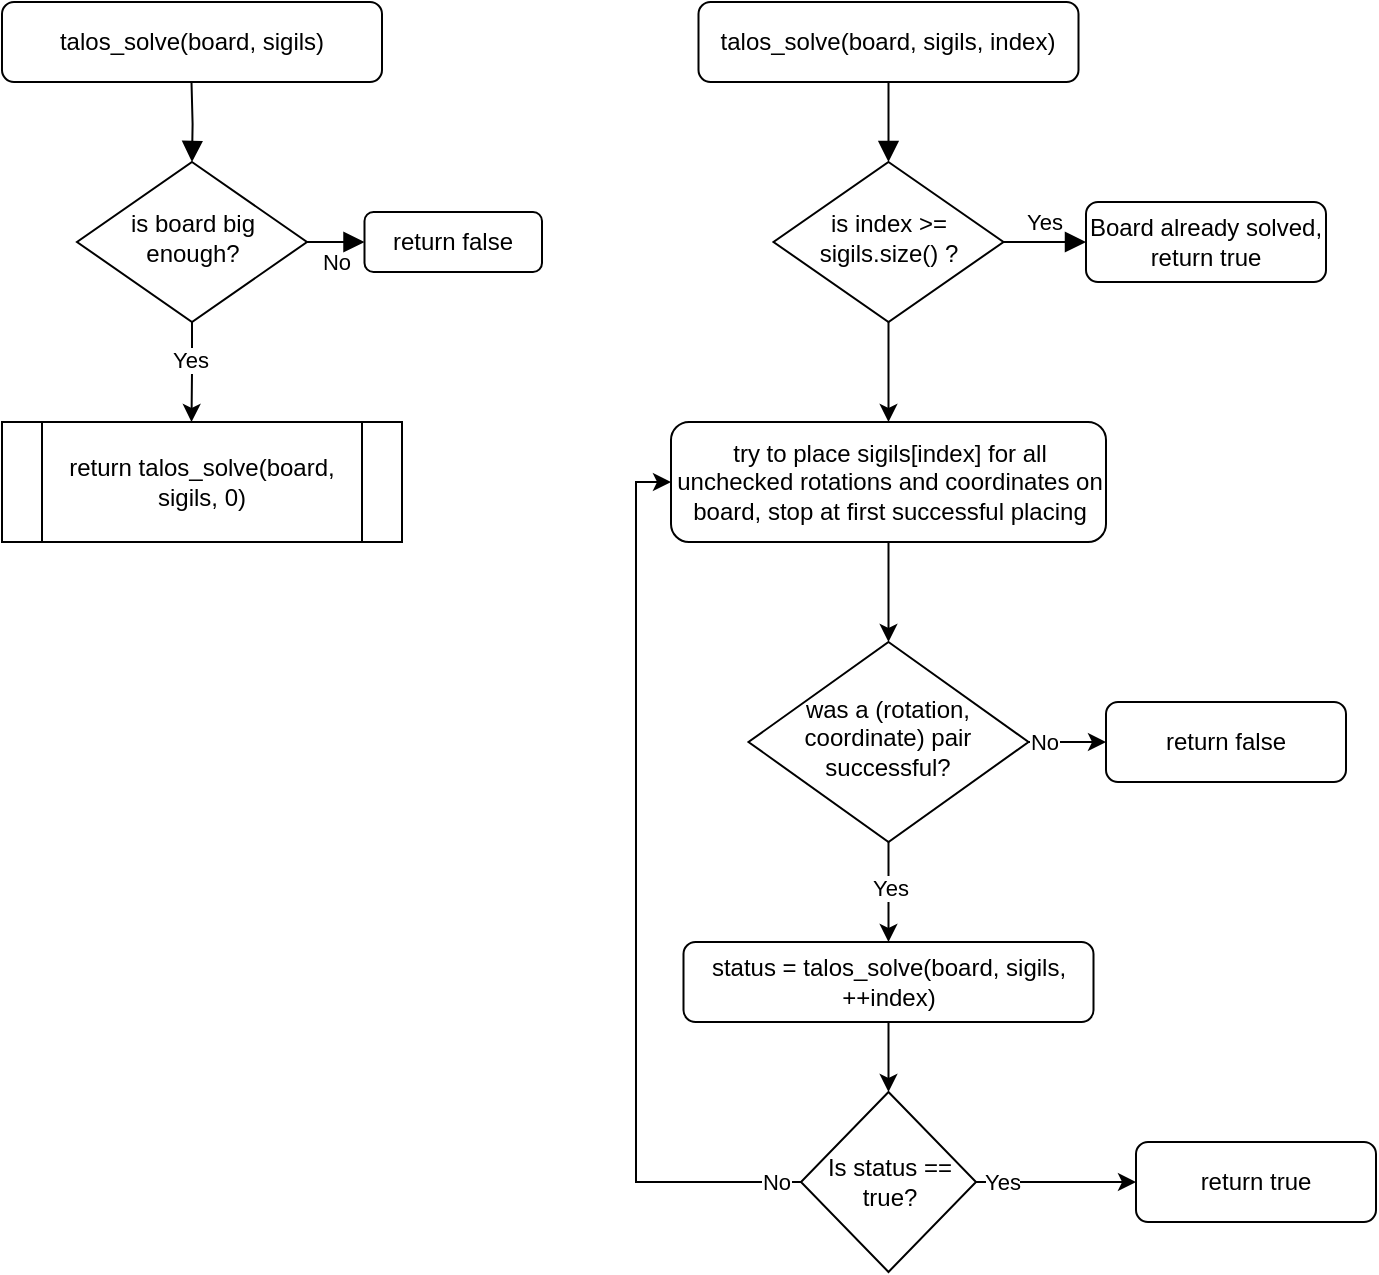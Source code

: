 <mxfile version="24.2.5" type="device">
  <diagram id="C5RBs43oDa-KdzZeNtuy" name="Page-1">
    <mxGraphModel dx="1687" dy="1020" grid="1" gridSize="10" guides="1" tooltips="1" connect="1" arrows="1" fold="1" page="1" pageScale="1" pageWidth="827" pageHeight="1169" math="0" shadow="0">
      <root>
        <mxCell id="WIyWlLk6GJQsqaUBKTNV-0" />
        <mxCell id="WIyWlLk6GJQsqaUBKTNV-1" parent="WIyWlLk6GJQsqaUBKTNV-0" />
        <mxCell id="WIyWlLk6GJQsqaUBKTNV-3" value="talos_solve(board, sigils)" style="rounded=1;whiteSpace=wrap;html=1;fontSize=12;glass=0;strokeWidth=1;shadow=0;" parent="WIyWlLk6GJQsqaUBKTNV-1" vertex="1">
          <mxGeometry x="80" y="50" width="190" height="40" as="geometry" />
        </mxCell>
        <mxCell id="otkN7rUzamcWUnGczqrl-4" value="Yes" style="edgeStyle=orthogonalEdgeStyle;rounded=0;html=1;jettySize=auto;orthogonalLoop=1;fontSize=11;endArrow=block;endFill=1;endSize=8;strokeWidth=1;shadow=0;labelBackgroundColor=none;" parent="WIyWlLk6GJQsqaUBKTNV-1" source="otkN7rUzamcWUnGczqrl-5" target="otkN7rUzamcWUnGczqrl-6" edge="1">
          <mxGeometry y="10" relative="1" as="geometry">
            <mxPoint as="offset" />
          </mxGeometry>
        </mxCell>
        <mxCell id="otkN7rUzamcWUnGczqrl-32" style="edgeStyle=orthogonalEdgeStyle;rounded=0;orthogonalLoop=1;jettySize=auto;html=1;entryX=0.5;entryY=0;entryDx=0;entryDy=0;" parent="WIyWlLk6GJQsqaUBKTNV-1" source="otkN7rUzamcWUnGczqrl-5" target="otkN7rUzamcWUnGczqrl-16" edge="1">
          <mxGeometry relative="1" as="geometry" />
        </mxCell>
        <mxCell id="otkN7rUzamcWUnGczqrl-5" value="is index &amp;gt;= sigils.size() ?" style="rhombus;whiteSpace=wrap;html=1;shadow=0;fontFamily=Helvetica;fontSize=12;align=center;strokeWidth=1;spacing=6;spacingTop=-4;" parent="WIyWlLk6GJQsqaUBKTNV-1" vertex="1">
          <mxGeometry x="465.75" y="130" width="115" height="80" as="geometry" />
        </mxCell>
        <mxCell id="otkN7rUzamcWUnGczqrl-6" value="Board already solved, return true" style="rounded=1;whiteSpace=wrap;html=1;fontSize=12;glass=0;strokeWidth=1;shadow=0;" parent="WIyWlLk6GJQsqaUBKTNV-1" vertex="1">
          <mxGeometry x="622" y="150" width="120" height="40" as="geometry" />
        </mxCell>
        <mxCell id="otkN7rUzamcWUnGczqrl-27" style="edgeStyle=orthogonalEdgeStyle;rounded=0;orthogonalLoop=1;jettySize=auto;html=1;entryX=0.5;entryY=0;entryDx=0;entryDy=0;" parent="WIyWlLk6GJQsqaUBKTNV-1" source="otkN7rUzamcWUnGczqrl-9" target="otkN7rUzamcWUnGczqrl-10" edge="1">
          <mxGeometry relative="1" as="geometry" />
        </mxCell>
        <mxCell id="otkN7rUzamcWUnGczqrl-28" value="Yes" style="edgeLabel;html=1;align=center;verticalAlign=middle;resizable=0;points=[];" parent="otkN7rUzamcWUnGczqrl-27" vertex="1" connectable="0">
          <mxGeometry x="-0.088" relative="1" as="geometry">
            <mxPoint as="offset" />
          </mxGeometry>
        </mxCell>
        <mxCell id="otkN7rUzamcWUnGczqrl-29" style="edgeStyle=orthogonalEdgeStyle;rounded=0;orthogonalLoop=1;jettySize=auto;html=1;entryX=0;entryY=0.5;entryDx=0;entryDy=0;" parent="WIyWlLk6GJQsqaUBKTNV-1" source="otkN7rUzamcWUnGczqrl-9" target="otkN7rUzamcWUnGczqrl-11" edge="1">
          <mxGeometry relative="1" as="geometry" />
        </mxCell>
        <mxCell id="otkN7rUzamcWUnGczqrl-30" value="No" style="edgeLabel;html=1;align=center;verticalAlign=middle;resizable=0;points=[];" parent="otkN7rUzamcWUnGczqrl-29" vertex="1" connectable="0">
          <mxGeometry x="-0.651" relative="1" as="geometry">
            <mxPoint as="offset" />
          </mxGeometry>
        </mxCell>
        <mxCell id="otkN7rUzamcWUnGczqrl-9" value="was a (rotation, coordinate) pair successful?" style="rhombus;whiteSpace=wrap;html=1;shadow=0;fontFamily=Helvetica;fontSize=12;align=center;strokeWidth=1;spacing=6;spacingTop=-4;" parent="WIyWlLk6GJQsqaUBKTNV-1" vertex="1">
          <mxGeometry x="453.25" y="370" width="140" height="100" as="geometry" />
        </mxCell>
        <mxCell id="otkN7rUzamcWUnGczqrl-21" style="edgeStyle=orthogonalEdgeStyle;rounded=0;orthogonalLoop=1;jettySize=auto;html=1;exitX=0.5;exitY=1;exitDx=0;exitDy=0;entryX=0.5;entryY=0;entryDx=0;entryDy=0;" parent="WIyWlLk6GJQsqaUBKTNV-1" source="otkN7rUzamcWUnGczqrl-10" target="otkN7rUzamcWUnGczqrl-18" edge="1">
          <mxGeometry relative="1" as="geometry" />
        </mxCell>
        <mxCell id="otkN7rUzamcWUnGczqrl-10" value="status = talos_solve(board, sigils, ++index)" style="rounded=1;whiteSpace=wrap;html=1;fontSize=12;glass=0;strokeWidth=1;shadow=0;" parent="WIyWlLk6GJQsqaUBKTNV-1" vertex="1">
          <mxGeometry x="420.75" y="520" width="205" height="40" as="geometry" />
        </mxCell>
        <mxCell id="otkN7rUzamcWUnGczqrl-11" value="return false" style="rounded=1;whiteSpace=wrap;html=1;fontSize=12;glass=0;strokeWidth=1;shadow=0;" parent="WIyWlLk6GJQsqaUBKTNV-1" vertex="1">
          <mxGeometry x="632" y="400" width="120" height="40" as="geometry" />
        </mxCell>
        <mxCell id="otkN7rUzamcWUnGczqrl-12" value="" style="rounded=0;html=1;jettySize=auto;orthogonalLoop=1;fontSize=11;endArrow=block;endFill=1;endSize=8;strokeWidth=1;shadow=0;labelBackgroundColor=none;edgeStyle=orthogonalEdgeStyle;exitX=0.5;exitY=1;exitDx=0;exitDy=0;entryX=0.5;entryY=0;entryDx=0;entryDy=0;" parent="WIyWlLk6GJQsqaUBKTNV-1" source="otkN7rUzamcWUnGczqrl-13" target="otkN7rUzamcWUnGczqrl-5" edge="1">
          <mxGeometry relative="1" as="geometry">
            <mxPoint x="522" y="130" as="targetPoint" />
            <mxPoint x="402.0" y="95.024" as="sourcePoint" />
          </mxGeometry>
        </mxCell>
        <mxCell id="otkN7rUzamcWUnGczqrl-13" value="talos_solve(board, sigils, index)" style="rounded=1;whiteSpace=wrap;html=1;fontSize=12;glass=0;strokeWidth=1;shadow=0;" parent="WIyWlLk6GJQsqaUBKTNV-1" vertex="1">
          <mxGeometry x="428.25" y="50" width="190" height="40" as="geometry" />
        </mxCell>
        <mxCell id="otkN7rUzamcWUnGczqrl-14" value="return talos_solve(board, sigils, 0)" style="shape=process;whiteSpace=wrap;html=1;backgroundOutline=1;" parent="WIyWlLk6GJQsqaUBKTNV-1" vertex="1">
          <mxGeometry x="80" y="260" width="200" height="60" as="geometry" />
        </mxCell>
        <mxCell id="otkN7rUzamcWUnGczqrl-17" style="edgeStyle=orthogonalEdgeStyle;rounded=0;orthogonalLoop=1;jettySize=auto;html=1;exitX=0.5;exitY=1;exitDx=0;exitDy=0;entryX=0.5;entryY=0;entryDx=0;entryDy=0;" parent="WIyWlLk6GJQsqaUBKTNV-1" source="otkN7rUzamcWUnGczqrl-16" target="otkN7rUzamcWUnGczqrl-9" edge="1">
          <mxGeometry relative="1" as="geometry" />
        </mxCell>
        <mxCell id="otkN7rUzamcWUnGczqrl-16" value="try to place sigils[index] for all unchecked rotations and coordinates on board, stop at first successful placing" style="rounded=1;whiteSpace=wrap;html=1;fontSize=12;glass=0;strokeWidth=1;shadow=0;" parent="WIyWlLk6GJQsqaUBKTNV-1" vertex="1">
          <mxGeometry x="414.5" y="260" width="217.5" height="60" as="geometry" />
        </mxCell>
        <mxCell id="otkN7rUzamcWUnGczqrl-22" style="edgeStyle=orthogonalEdgeStyle;rounded=0;orthogonalLoop=1;jettySize=auto;html=1;entryX=0;entryY=0.5;entryDx=0;entryDy=0;exitX=0;exitY=0.5;exitDx=0;exitDy=0;" parent="WIyWlLk6GJQsqaUBKTNV-1" source="otkN7rUzamcWUnGczqrl-18" target="otkN7rUzamcWUnGczqrl-16" edge="1">
          <mxGeometry relative="1" as="geometry">
            <mxPoint x="357" y="290" as="targetPoint" />
            <mxPoint x="427" y="640" as="sourcePoint" />
            <Array as="points">
              <mxPoint x="397" y="640" />
              <mxPoint x="397" y="290" />
            </Array>
          </mxGeometry>
        </mxCell>
        <mxCell id="otkN7rUzamcWUnGczqrl-23" value="No" style="edgeLabel;html=1;align=center;verticalAlign=middle;resizable=0;points=[];" parent="otkN7rUzamcWUnGczqrl-22" vertex="1" connectable="0">
          <mxGeometry x="-0.958" y="1" relative="1" as="geometry">
            <mxPoint x="-3" y="-1" as="offset" />
          </mxGeometry>
        </mxCell>
        <mxCell id="otkN7rUzamcWUnGczqrl-24" style="edgeStyle=orthogonalEdgeStyle;rounded=0;orthogonalLoop=1;jettySize=auto;html=1;entryX=0;entryY=0.5;entryDx=0;entryDy=0;" parent="WIyWlLk6GJQsqaUBKTNV-1" source="otkN7rUzamcWUnGczqrl-18" target="otkN7rUzamcWUnGczqrl-20" edge="1">
          <mxGeometry relative="1" as="geometry" />
        </mxCell>
        <mxCell id="otkN7rUzamcWUnGczqrl-25" value="Yes" style="edgeLabel;html=1;align=center;verticalAlign=middle;resizable=0;points=[];" parent="otkN7rUzamcWUnGczqrl-24" vertex="1" connectable="0">
          <mxGeometry x="-0.756" relative="1" as="geometry">
            <mxPoint x="3" as="offset" />
          </mxGeometry>
        </mxCell>
        <mxCell id="otkN7rUzamcWUnGczqrl-18" value="Is status == true?" style="rhombus;whiteSpace=wrap;html=1;" parent="WIyWlLk6GJQsqaUBKTNV-1" vertex="1">
          <mxGeometry x="479.5" y="595" width="87.5" height="90" as="geometry" />
        </mxCell>
        <mxCell id="otkN7rUzamcWUnGczqrl-20" value="return true" style="rounded=1;whiteSpace=wrap;html=1;fontSize=12;glass=0;strokeWidth=1;shadow=0;" parent="WIyWlLk6GJQsqaUBKTNV-1" vertex="1">
          <mxGeometry x="647" y="620" width="120" height="40" as="geometry" />
        </mxCell>
        <mxCell id="1sCY0BPXxyFiIOV8VWp2-6" value="No" style="edgeStyle=orthogonalEdgeStyle;rounded=0;html=1;jettySize=auto;orthogonalLoop=1;fontSize=11;endArrow=block;endFill=1;endSize=8;strokeWidth=1;shadow=0;labelBackgroundColor=none;" parent="WIyWlLk6GJQsqaUBKTNV-1" source="1sCY0BPXxyFiIOV8VWp2-8" target="1sCY0BPXxyFiIOV8VWp2-9" edge="1">
          <mxGeometry y="10" relative="1" as="geometry">
            <mxPoint as="offset" />
          </mxGeometry>
        </mxCell>
        <mxCell id="1sCY0BPXxyFiIOV8VWp2-7" style="edgeStyle=orthogonalEdgeStyle;rounded=0;orthogonalLoop=1;jettySize=auto;html=1;entryX=0.5;entryY=0;entryDx=0;entryDy=0;" parent="WIyWlLk6GJQsqaUBKTNV-1" source="1sCY0BPXxyFiIOV8VWp2-8" edge="1">
          <mxGeometry relative="1" as="geometry">
            <mxPoint x="174.75" y="260" as="targetPoint" />
          </mxGeometry>
        </mxCell>
        <mxCell id="1sCY0BPXxyFiIOV8VWp2-11" value="Yes" style="edgeLabel;html=1;align=center;verticalAlign=middle;resizable=0;points=[];" parent="1sCY0BPXxyFiIOV8VWp2-7" vertex="1" connectable="0">
          <mxGeometry x="-0.245" y="-1" relative="1" as="geometry">
            <mxPoint as="offset" />
          </mxGeometry>
        </mxCell>
        <mxCell id="1sCY0BPXxyFiIOV8VWp2-8" value="is board big enough?" style="rhombus;whiteSpace=wrap;html=1;shadow=0;fontFamily=Helvetica;fontSize=12;align=center;strokeWidth=1;spacing=6;spacingTop=-4;" parent="WIyWlLk6GJQsqaUBKTNV-1" vertex="1">
          <mxGeometry x="117.5" y="130" width="115" height="80" as="geometry" />
        </mxCell>
        <mxCell id="1sCY0BPXxyFiIOV8VWp2-9" value="return false" style="rounded=1;whiteSpace=wrap;html=1;fontSize=12;glass=0;strokeWidth=1;shadow=0;" parent="WIyWlLk6GJQsqaUBKTNV-1" vertex="1">
          <mxGeometry x="261.25" y="155" width="88.75" height="30" as="geometry" />
        </mxCell>
        <mxCell id="1sCY0BPXxyFiIOV8VWp2-10" value="" style="rounded=0;html=1;jettySize=auto;orthogonalLoop=1;fontSize=11;endArrow=block;endFill=1;endSize=8;strokeWidth=1;shadow=0;labelBackgroundColor=none;edgeStyle=orthogonalEdgeStyle;exitX=0.5;exitY=1;exitDx=0;exitDy=0;entryX=0.5;entryY=0;entryDx=0;entryDy=0;" parent="WIyWlLk6GJQsqaUBKTNV-1" target="1sCY0BPXxyFiIOV8VWp2-8" edge="1">
          <mxGeometry relative="1" as="geometry">
            <mxPoint x="173.75" y="130" as="targetPoint" />
            <mxPoint x="174.75" y="90" as="sourcePoint" />
          </mxGeometry>
        </mxCell>
      </root>
    </mxGraphModel>
  </diagram>
</mxfile>
